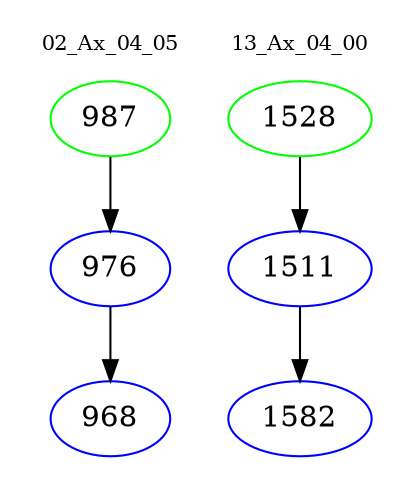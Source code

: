 digraph{
subgraph cluster_0 {
color = white
label = "02_Ax_04_05";
fontsize=10;
T0_987 [label="987", color="green"]
T0_987 -> T0_976 [color="black"]
T0_976 [label="976", color="blue"]
T0_976 -> T0_968 [color="black"]
T0_968 [label="968", color="blue"]
}
subgraph cluster_1 {
color = white
label = "13_Ax_04_00";
fontsize=10;
T1_1528 [label="1528", color="green"]
T1_1528 -> T1_1511 [color="black"]
T1_1511 [label="1511", color="blue"]
T1_1511 -> T1_1582 [color="black"]
T1_1582 [label="1582", color="blue"]
}
}
